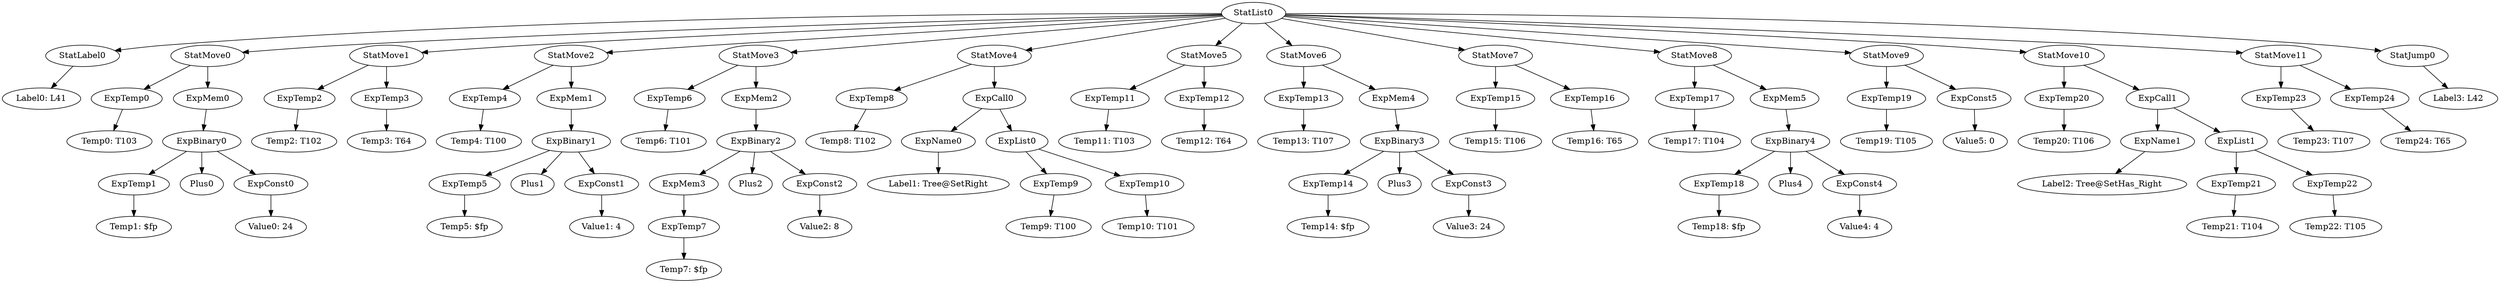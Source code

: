 digraph {
	ordering = out;
	ExpTemp24 -> "Temp24: T65";
	StatMove11 -> ExpTemp23;
	StatMove11 -> ExpTemp24;
	StatJump0 -> "Label3: L42";
	ExpCall1 -> ExpName1;
	ExpCall1 -> ExpList1;
	StatMove10 -> ExpTemp20;
	StatMove10 -> ExpCall1;
	ExpTemp20 -> "Temp20: T106";
	StatMove9 -> ExpTemp19;
	StatMove9 -> ExpConst5;
	ExpConst4 -> "Value4: 4";
	ExpTemp4 -> "Temp4: T100";
	ExpTemp22 -> "Temp22: T105";
	StatMove3 -> ExpTemp6;
	StatMove3 -> ExpMem2;
	ExpTemp11 -> "Temp11: T103";
	ExpTemp5 -> "Temp5: $fp";
	ExpTemp1 -> "Temp1: $fp";
	ExpTemp14 -> "Temp14: $fp";
	ExpTemp3 -> "Temp3: T64";
	ExpTemp23 -> "Temp23: T107";
	ExpBinary0 -> ExpTemp1;
	ExpBinary0 -> Plus0;
	ExpBinary0 -> ExpConst0;
	ExpMem4 -> ExpBinary3;
	ExpTemp7 -> "Temp7: $fp";
	ExpTemp0 -> "Temp0: T103";
	StatList0 -> StatLabel0;
	StatList0 -> StatMove0;
	StatList0 -> StatMove1;
	StatList0 -> StatMove2;
	StatList0 -> StatMove3;
	StatList0 -> StatMove4;
	StatList0 -> StatMove5;
	StatList0 -> StatMove6;
	StatList0 -> StatMove7;
	StatList0 -> StatMove8;
	StatList0 -> StatMove9;
	StatList0 -> StatMove10;
	StatList0 -> StatMove11;
	StatList0 -> StatJump0;
	ExpMem5 -> ExpBinary4;
	ExpBinary2 -> ExpMem3;
	ExpBinary2 -> Plus2;
	ExpBinary2 -> ExpConst2;
	StatLabel0 -> "Label0: L41";
	ExpMem1 -> ExpBinary1;
	ExpBinary4 -> ExpTemp18;
	ExpBinary4 -> Plus4;
	ExpBinary4 -> ExpConst4;
	ExpConst0 -> "Value0: 24";
	ExpTemp19 -> "Temp19: T105";
	StatMove2 -> ExpTemp4;
	StatMove2 -> ExpMem1;
	ExpTemp2 -> "Temp2: T102";
	ExpTemp10 -> "Temp10: T101";
	ExpMem3 -> ExpTemp7;
	ExpList1 -> ExpTemp21;
	ExpList1 -> ExpTemp22;
	ExpBinary1 -> ExpTemp5;
	ExpBinary1 -> Plus1;
	ExpBinary1 -> ExpConst1;
	ExpMem0 -> ExpBinary0;
	StatMove4 -> ExpTemp8;
	StatMove4 -> ExpCall0;
	StatMove7 -> ExpTemp15;
	StatMove7 -> ExpTemp16;
	ExpConst1 -> "Value1: 4";
	ExpConst5 -> "Value5: 0";
	StatMove5 -> ExpTemp11;
	StatMove5 -> ExpTemp12;
	StatMove1 -> ExpTemp2;
	StatMove1 -> ExpTemp3;
	ExpTemp18 -> "Temp18: $fp";
	ExpTemp8 -> "Temp8: T102";
	ExpTemp12 -> "Temp12: T64";
	ExpMem2 -> ExpBinary2;
	ExpCall0 -> ExpName0;
	ExpCall0 -> ExpList0;
	ExpTemp21 -> "Temp21: T104";
	ExpTemp17 -> "Temp17: T104";
	ExpName0 -> "Label1: Tree@SetRight";
	ExpTemp9 -> "Temp9: T100";
	ExpList0 -> ExpTemp9;
	ExpList0 -> ExpTemp10;
	ExpName1 -> "Label2: Tree@SetHas_Right";
	ExpTemp15 -> "Temp15: T106";
	ExpTemp13 -> "Temp13: T107";
	ExpTemp16 -> "Temp16: T65";
	ExpTemp6 -> "Temp6: T101";
	StatMove6 -> ExpTemp13;
	StatMove6 -> ExpMem4;
	ExpConst2 -> "Value2: 8";
	ExpBinary3 -> ExpTemp14;
	ExpBinary3 -> Plus3;
	ExpBinary3 -> ExpConst3;
	ExpConst3 -> "Value3: 24";
	StatMove0 -> ExpTemp0;
	StatMove0 -> ExpMem0;
	StatMove8 -> ExpTemp17;
	StatMove8 -> ExpMem5;
}

